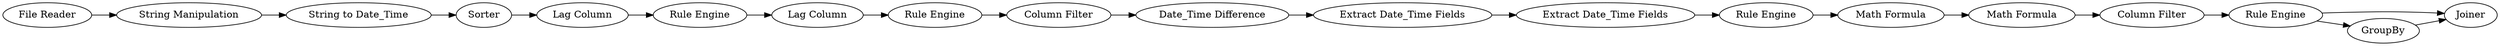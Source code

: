 digraph {
	"-7141660945751275567_3" [label="String to Date_Time"]
	"-7141660945751275567_43" [label="Math Formula"]
	"-7141660945751275567_45" [label="Column Filter"]
	"-7141660945751275567_5" [label=Sorter]
	"-7141660945751275567_44" [label="Math Formula"]
	"-7141660945751275567_47" [label="Rule Engine"]
	"-7141660945751275567_4" [label="String Manipulation"]
	"-7141660945751275567_12" [label="Extract Date_Time Fields"]
	"-7141660945751275567_8" [label="Rule Engine"]
	"-7141660945751275567_7" [label="Lag Column"]
	"-7141660945751275567_2" [label="File Reader"]
	"-7141660945751275567_9" [label="Column Filter"]
	"-7141660945751275567_48" [label=Joiner]
	"-7141660945751275567_14" [label="Rule Engine"]
	"-7141660945751275567_46" [label=GroupBy]
	"-7141660945751275567_13" [label="Extract Date_Time Fields"]
	"-7141660945751275567_6" [label="Lag Column"]
	"-7141660945751275567_11" [label="Rule Engine"]
	"-7141660945751275567_10" [label="Date_Time Difference"]
	"-7141660945751275567_5" -> "-7141660945751275567_6"
	"-7141660945751275567_10" -> "-7141660945751275567_12"
	"-7141660945751275567_3" -> "-7141660945751275567_5"
	"-7141660945751275567_2" -> "-7141660945751275567_4"
	"-7141660945751275567_12" -> "-7141660945751275567_13"
	"-7141660945751275567_6" -> "-7141660945751275567_11"
	"-7141660945751275567_44" -> "-7141660945751275567_45"
	"-7141660945751275567_9" -> "-7141660945751275567_10"
	"-7141660945751275567_43" -> "-7141660945751275567_44"
	"-7141660945751275567_46" -> "-7141660945751275567_48"
	"-7141660945751275567_8" -> "-7141660945751275567_9"
	"-7141660945751275567_11" -> "-7141660945751275567_7"
	"-7141660945751275567_47" -> "-7141660945751275567_48"
	"-7141660945751275567_4" -> "-7141660945751275567_3"
	"-7141660945751275567_47" -> "-7141660945751275567_46"
	"-7141660945751275567_45" -> "-7141660945751275567_47"
	"-7141660945751275567_7" -> "-7141660945751275567_8"
	"-7141660945751275567_14" -> "-7141660945751275567_43"
	"-7141660945751275567_13" -> "-7141660945751275567_14"
	rankdir=LR
}
